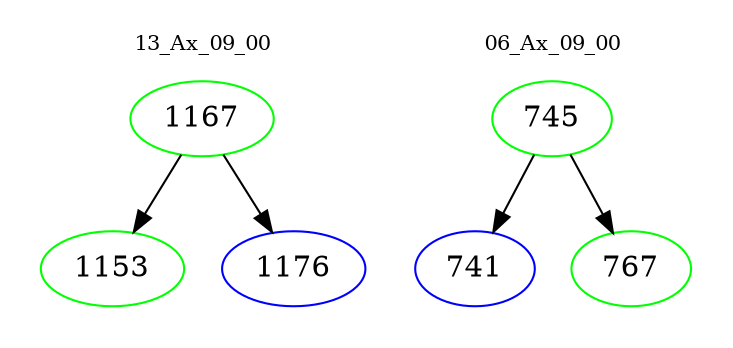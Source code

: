 digraph{
subgraph cluster_0 {
color = white
label = "13_Ax_09_00";
fontsize=10;
T0_1167 [label="1167", color="green"]
T0_1167 -> T0_1153 [color="black"]
T0_1153 [label="1153", color="green"]
T0_1167 -> T0_1176 [color="black"]
T0_1176 [label="1176", color="blue"]
}
subgraph cluster_1 {
color = white
label = "06_Ax_09_00";
fontsize=10;
T1_745 [label="745", color="green"]
T1_745 -> T1_741 [color="black"]
T1_741 [label="741", color="blue"]
T1_745 -> T1_767 [color="black"]
T1_767 [label="767", color="green"]
}
}
